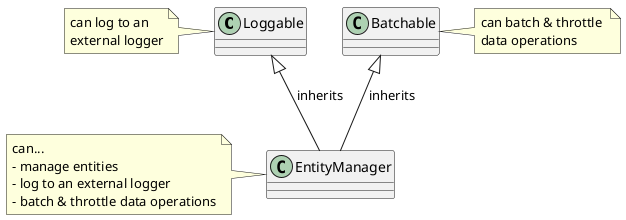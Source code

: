@startuml mixin-it-up-multiple-inheritance

allowmixing

top to bottom direction

class "Loggable" as Loggable 
note left of Loggable
  can log to an 
  external logger
end note

class "Batchable" as Batchable
note right of Batchable
  can batch & throttle 
  data operations
end note

class "EntityManager" as EntityManager
note left of EntityManager
  can... 
  - manage entities
  - log to an external logger
  - batch & throttle data operations
end note

Loggable <|-- EntityManager: inherits
Batchable <|-- EntityManager: inherits

@enduml